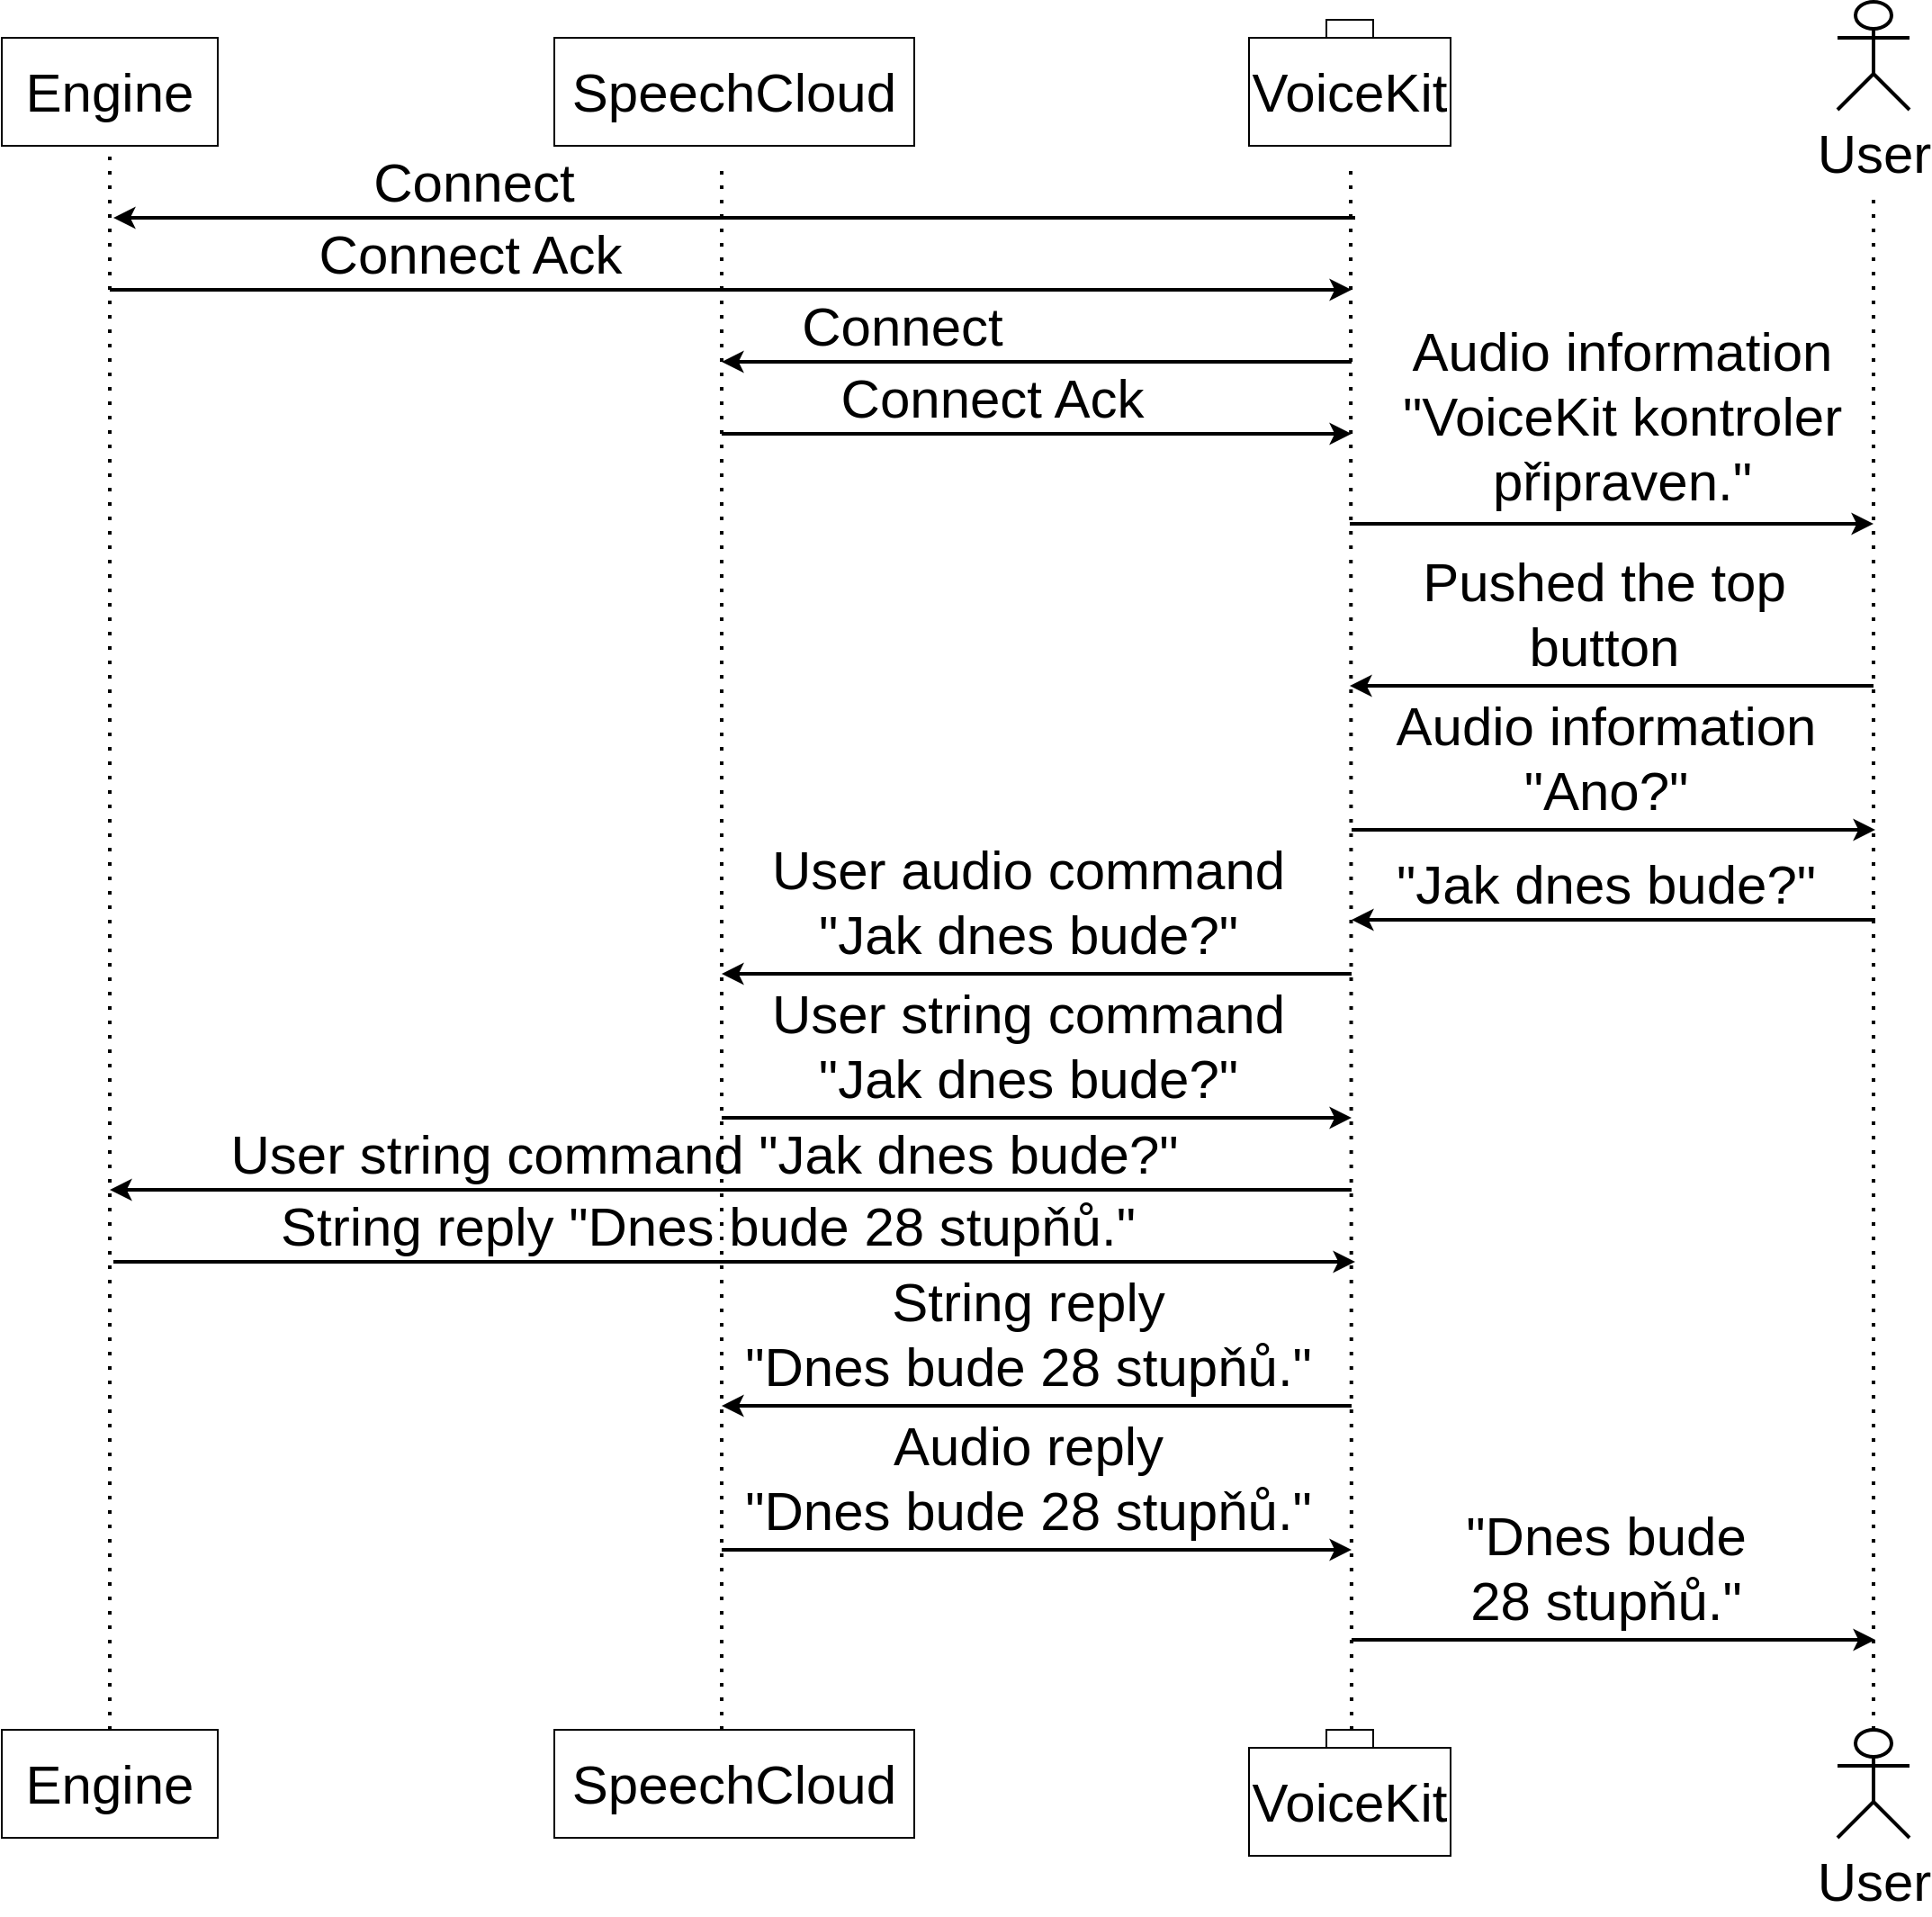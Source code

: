 <mxfile version="14.6.13" type="device"><diagram id="GT_LVVSptmHnBdQF84hl" name="Page-1"><mxGraphModel dx="2052" dy="1090" grid="1" gridSize="10" guides="1" tooltips="1" connect="1" arrows="1" fold="1" page="1" pageScale="1" pageWidth="827" pageHeight="1169" math="0" shadow="0"><root><mxCell id="0"/><mxCell id="1" parent="0"/><mxCell id="eeBskgDRkcm9ArDJ-uYI-1" value="Engine" style="rounded=0;whiteSpace=wrap;html=1;fontSize=30;" vertex="1" parent="1"><mxGeometry x="320" y="260" width="120" height="60" as="geometry"/></mxCell><mxCell id="eeBskgDRkcm9ArDJ-uYI-2" value="SpeechCloud" style="rounded=0;whiteSpace=wrap;html=1;fontSize=30;" vertex="1" parent="1"><mxGeometry x="627" y="260" width="200" height="60" as="geometry"/></mxCell><mxCell id="eeBskgDRkcm9ArDJ-uYI-3" value="VoiceKit" style="rounded=0;whiteSpace=wrap;html=1;fontSize=30;" vertex="1" parent="1"><mxGeometry x="1013" y="260" width="112" height="60" as="geometry"/></mxCell><mxCell id="eeBskgDRkcm9ArDJ-uYI-4" value="User" style="shape=umlActor;verticalLabelPosition=bottom;verticalAlign=top;html=1;outlineConnect=0;fontSize=30;strokeWidth=2;" vertex="1" parent="1"><mxGeometry x="1340" y="240" width="40" height="60" as="geometry"/></mxCell><mxCell id="eeBskgDRkcm9ArDJ-uYI-5" value="" style="endArrow=none;dashed=1;html=1;dashPattern=1 3;strokeWidth=2;entryX=0.5;entryY=1;entryDx=0;entryDy=0;fontSize=30;" edge="1" parent="1" target="eeBskgDRkcm9ArDJ-uYI-1"><mxGeometry width="50" height="50" relative="1" as="geometry"><mxPoint x="380" y="1200" as="sourcePoint"/><mxPoint x="360" y="420" as="targetPoint"/></mxGeometry></mxCell><mxCell id="eeBskgDRkcm9ArDJ-uYI-6" value="" style="endArrow=none;dashed=1;html=1;dashPattern=1 3;strokeWidth=2;fontSize=30;" edge="1" parent="1"><mxGeometry width="50" height="50" relative="1" as="geometry"><mxPoint x="720" y="1200" as="sourcePoint"/><mxPoint x="720" y="330" as="targetPoint"/></mxGeometry></mxCell><mxCell id="eeBskgDRkcm9ArDJ-uYI-7" value="" style="endArrow=none;dashed=1;html=1;dashPattern=1 3;strokeWidth=2;entryX=0.5;entryY=1;entryDx=0;entryDy=0;fontSize=30;" edge="1" parent="1"><mxGeometry width="50" height="50" relative="1" as="geometry"><mxPoint x="1070" y="1200" as="sourcePoint"/><mxPoint x="1069.5" y="330" as="targetPoint"/></mxGeometry></mxCell><mxCell id="eeBskgDRkcm9ArDJ-uYI-8" value="" style="endArrow=none;dashed=1;html=1;dashPattern=1 3;strokeWidth=2;entryX=0.5;entryY=1;entryDx=0;entryDy=0;fontSize=30;" edge="1" parent="1"><mxGeometry width="50" height="50" relative="1" as="geometry"><mxPoint x="1360" y="1200" as="sourcePoint"/><mxPoint x="1360" y="350" as="targetPoint"/></mxGeometry></mxCell><mxCell id="eeBskgDRkcm9ArDJ-uYI-9" value="" style="rounded=0;whiteSpace=wrap;html=1;fontSize=30;" vertex="1" parent="1"><mxGeometry x="1056" y="250" width="26" height="10" as="geometry"/></mxCell><mxCell id="eeBskgDRkcm9ArDJ-uYI-10" value="" style="endArrow=classic;html=1;fontSize=30;strokeWidth=2;labelBackgroundColor=none;" edge="1" parent="1"><mxGeometry width="50" height="50" relative="1" as="geometry"><mxPoint x="1072" y="360" as="sourcePoint"/><mxPoint x="382" y="360" as="targetPoint"/></mxGeometry></mxCell><mxCell id="eeBskgDRkcm9ArDJ-uYI-11" value="Connect" style="edgeLabel;html=1;align=center;verticalAlign=middle;resizable=0;points=[];fontSize=30;labelBackgroundColor=none;" vertex="1" connectable="0" parent="eeBskgDRkcm9ArDJ-uYI-10"><mxGeometry x="0.429" relative="1" as="geometry"><mxPoint x="3" y="-20" as="offset"/></mxGeometry></mxCell><mxCell id="eeBskgDRkcm9ArDJ-uYI-12" value="" style="endArrow=classic;html=1;fontSize=30;strokeWidth=2;labelBackgroundColor=none;" edge="1" parent="1"><mxGeometry width="50" height="50" relative="1" as="geometry"><mxPoint x="380" y="400" as="sourcePoint"/><mxPoint x="1070" y="400" as="targetPoint"/></mxGeometry></mxCell><mxCell id="eeBskgDRkcm9ArDJ-uYI-13" value="Connect Ack" style="edgeLabel;html=1;align=center;verticalAlign=middle;resizable=0;points=[];fontSize=30;labelBackgroundColor=none;" vertex="1" connectable="0" parent="eeBskgDRkcm9ArDJ-uYI-12"><mxGeometry x="0.429" relative="1" as="geometry"><mxPoint x="-293" y="-20" as="offset"/></mxGeometry></mxCell><mxCell id="eeBskgDRkcm9ArDJ-uYI-14" value="" style="endArrow=classic;html=1;fontSize=30;strokeWidth=2;labelBackgroundColor=none;" edge="1" parent="1"><mxGeometry width="50" height="50" relative="1" as="geometry"><mxPoint x="1070" y="440" as="sourcePoint"/><mxPoint x="720" y="440" as="targetPoint"/></mxGeometry></mxCell><mxCell id="eeBskgDRkcm9ArDJ-uYI-15" value="Connect" style="edgeLabel;html=1;align=center;verticalAlign=middle;resizable=0;points=[];fontSize=30;labelBackgroundColor=none;" vertex="1" connectable="0" parent="eeBskgDRkcm9ArDJ-uYI-14"><mxGeometry x="0.429" relative="1" as="geometry"><mxPoint y="-20" as="offset"/></mxGeometry></mxCell><mxCell id="eeBskgDRkcm9ArDJ-uYI-16" value="" style="endArrow=classic;html=1;fontSize=30;strokeWidth=2;labelBackgroundColor=none;" edge="1" parent="1"><mxGeometry width="50" height="50" relative="1" as="geometry"><mxPoint x="720" y="480" as="sourcePoint"/><mxPoint x="1070" y="480" as="targetPoint"/></mxGeometry></mxCell><mxCell id="eeBskgDRkcm9ArDJ-uYI-17" value="Connect Ack" style="edgeLabel;html=1;align=center;verticalAlign=middle;resizable=0;points=[];fontSize=30;labelBackgroundColor=none;" vertex="1" connectable="0" parent="eeBskgDRkcm9ArDJ-uYI-16"><mxGeometry x="0.429" relative="1" as="geometry"><mxPoint x="-100" y="-20" as="offset"/></mxGeometry></mxCell><mxCell id="eeBskgDRkcm9ArDJ-uYI-18" value="" style="endArrow=classic;html=1;fontSize=30;strokeWidth=2;labelBackgroundColor=none;" edge="1" parent="1"><mxGeometry width="50" height="50" relative="1" as="geometry"><mxPoint x="1069" y="530" as="sourcePoint"/><mxPoint x="1360" y="530" as="targetPoint"/></mxGeometry></mxCell><mxCell id="eeBskgDRkcm9ArDJ-uYI-19" value="Audio information&lt;br style=&quot;font-size: 30px&quot;&gt;&quot;VoiceKit kontroler &lt;br&gt;připraven.&quot;" style="edgeLabel;html=1;align=center;verticalAlign=middle;resizable=0;points=[];fontSize=30;labelBackgroundColor=none;" vertex="1" connectable="0" parent="eeBskgDRkcm9ArDJ-uYI-18"><mxGeometry x="0.429" relative="1" as="geometry"><mxPoint x="-57" y="-60" as="offset"/></mxGeometry></mxCell><mxCell id="eeBskgDRkcm9ArDJ-uYI-20" value="" style="endArrow=classic;html=1;fontSize=30;strokeWidth=2;labelBackgroundColor=none;" edge="1" parent="1"><mxGeometry width="50" height="50" relative="1" as="geometry"><mxPoint x="1360" y="620" as="sourcePoint"/><mxPoint x="1069" y="620" as="targetPoint"/></mxGeometry></mxCell><mxCell id="eeBskgDRkcm9ArDJ-uYI-21" value="Pushed the top&lt;br&gt;button" style="edgeLabel;html=1;align=center;verticalAlign=middle;resizable=0;points=[];fontSize=30;labelBackgroundColor=none;" vertex="1" connectable="0" parent="eeBskgDRkcm9ArDJ-uYI-20"><mxGeometry x="0.429" relative="1" as="geometry"><mxPoint x="58" y="-40" as="offset"/></mxGeometry></mxCell><mxCell id="eeBskgDRkcm9ArDJ-uYI-22" value="" style="endArrow=classic;html=1;fontSize=30;strokeWidth=2;labelBackgroundColor=none;" edge="1" parent="1"><mxGeometry width="50" height="50" relative="1" as="geometry"><mxPoint x="1070" y="700" as="sourcePoint"/><mxPoint x="1361" y="700" as="targetPoint"/></mxGeometry></mxCell><mxCell id="eeBskgDRkcm9ArDJ-uYI-23" value="Audio information&lt;br style=&quot;font-size: 30px;&quot;&gt;&quot;Ano?&quot;" style="edgeLabel;html=1;align=center;verticalAlign=middle;resizable=0;points=[];fontSize=30;labelBackgroundColor=none;" vertex="1" connectable="0" parent="eeBskgDRkcm9ArDJ-uYI-22"><mxGeometry x="0.429" relative="1" as="geometry"><mxPoint x="-67" y="-40" as="offset"/></mxGeometry></mxCell><mxCell id="eeBskgDRkcm9ArDJ-uYI-24" value="" style="endArrow=classic;html=1;fontSize=30;strokeWidth=2;labelBackgroundColor=none;" edge="1" parent="1"><mxGeometry width="50" height="50" relative="1" as="geometry"><mxPoint x="1361" y="750" as="sourcePoint"/><mxPoint x="1070" y="750" as="targetPoint"/></mxGeometry></mxCell><mxCell id="eeBskgDRkcm9ArDJ-uYI-25" value="&quot;Jak dnes bude?&quot;" style="edgeLabel;html=1;align=center;verticalAlign=middle;resizable=0;points=[];fontSize=30;labelBackgroundColor=none;" vertex="1" connectable="0" parent="eeBskgDRkcm9ArDJ-uYI-24"><mxGeometry x="0.429" relative="1" as="geometry"><mxPoint x="58" y="-20" as="offset"/></mxGeometry></mxCell><mxCell id="eeBskgDRkcm9ArDJ-uYI-26" value="" style="endArrow=classic;html=1;fontSize=30;strokeWidth=2;labelBackgroundColor=none;" edge="1" parent="1"><mxGeometry width="50" height="50" relative="1" as="geometry"><mxPoint x="1070" y="780" as="sourcePoint"/><mxPoint x="720" y="780" as="targetPoint"/></mxGeometry></mxCell><mxCell id="eeBskgDRkcm9ArDJ-uYI-27" value="User audio command &lt;br style=&quot;font-size: 30px;&quot;&gt;&quot;Jak dnes bude?&quot;" style="edgeLabel;html=1;align=center;verticalAlign=middle;resizable=0;points=[];fontSize=30;labelBackgroundColor=none;" vertex="1" connectable="0" parent="eeBskgDRkcm9ArDJ-uYI-26"><mxGeometry x="0.429" relative="1" as="geometry"><mxPoint x="70" y="-40" as="offset"/></mxGeometry></mxCell><mxCell id="eeBskgDRkcm9ArDJ-uYI-28" value="" style="endArrow=classic;html=1;fontSize=30;strokeWidth=2;labelBackgroundColor=none;" edge="1" parent="1"><mxGeometry width="50" height="50" relative="1" as="geometry"><mxPoint x="720" y="860" as="sourcePoint"/><mxPoint x="1070" y="860" as="targetPoint"/></mxGeometry></mxCell><mxCell id="eeBskgDRkcm9ArDJ-uYI-29" value="User string command &lt;br style=&quot;font-size: 30px;&quot;&gt;&quot;Jak dnes bude?&quot;" style="edgeLabel;html=1;align=center;verticalAlign=middle;resizable=0;points=[];fontSize=30;labelBackgroundColor=none;" vertex="1" connectable="0" parent="eeBskgDRkcm9ArDJ-uYI-28"><mxGeometry x="0.429" relative="1" as="geometry"><mxPoint x="-80" y="-40" as="offset"/></mxGeometry></mxCell><mxCell id="eeBskgDRkcm9ArDJ-uYI-30" value="" style="endArrow=classic;html=1;fontSize=30;strokeWidth=2;labelBackgroundColor=none;" edge="1" parent="1"><mxGeometry width="50" height="50" relative="1" as="geometry"><mxPoint x="1070" y="900" as="sourcePoint"/><mxPoint x="380" y="900" as="targetPoint"/></mxGeometry></mxCell><mxCell id="eeBskgDRkcm9ArDJ-uYI-31" value="User string command &quot;Jak dnes bude?&quot;" style="edgeLabel;html=1;align=center;verticalAlign=middle;resizable=0;points=[];fontSize=30;labelBackgroundColor=none;" vertex="1" connectable="0" parent="eeBskgDRkcm9ArDJ-uYI-30"><mxGeometry x="0.429" relative="1" as="geometry"><mxPoint x="133" y="-20" as="offset"/></mxGeometry></mxCell><mxCell id="eeBskgDRkcm9ArDJ-uYI-32" value="" style="endArrow=classic;html=1;fontSize=30;strokeWidth=2;labelBackgroundColor=none;" edge="1" parent="1"><mxGeometry width="50" height="50" relative="1" as="geometry"><mxPoint x="382" y="940" as="sourcePoint"/><mxPoint x="1072" y="940" as="targetPoint"/></mxGeometry></mxCell><mxCell id="eeBskgDRkcm9ArDJ-uYI-33" value="String reply &quot;Dnes bude 28 stupňů.&quot;" style="edgeLabel;html=1;align=center;verticalAlign=middle;resizable=0;points=[];fontSize=30;labelBackgroundColor=none;" vertex="1" connectable="0" parent="eeBskgDRkcm9ArDJ-uYI-32"><mxGeometry x="0.429" relative="1" as="geometry"><mxPoint x="-163" y="-20" as="offset"/></mxGeometry></mxCell><mxCell id="eeBskgDRkcm9ArDJ-uYI-34" value="" style="endArrow=classic;html=1;fontSize=30;strokeWidth=2;labelBackgroundColor=none;" edge="1" parent="1"><mxGeometry width="50" height="50" relative="1" as="geometry"><mxPoint x="1070" y="1020" as="sourcePoint"/><mxPoint x="720" y="1020" as="targetPoint"/></mxGeometry></mxCell><mxCell id="eeBskgDRkcm9ArDJ-uYI-35" value="String reply &lt;br&gt;&quot;Dnes bude 28 stupňů.&quot;" style="edgeLabel;html=1;align=center;verticalAlign=middle;resizable=0;points=[];fontSize=30;labelBackgroundColor=none;" vertex="1" connectable="0" parent="eeBskgDRkcm9ArDJ-uYI-34"><mxGeometry x="0.429" relative="1" as="geometry"><mxPoint x="70" y="-40" as="offset"/></mxGeometry></mxCell><mxCell id="eeBskgDRkcm9ArDJ-uYI-36" value="" style="endArrow=classic;html=1;fontSize=30;strokeWidth=2;labelBackgroundColor=none;" edge="1" parent="1"><mxGeometry width="50" height="50" relative="1" as="geometry"><mxPoint x="720" y="1100" as="sourcePoint"/><mxPoint x="1070" y="1100" as="targetPoint"/></mxGeometry></mxCell><mxCell id="eeBskgDRkcm9ArDJ-uYI-37" value="Audio reply&lt;br&gt;&quot;Dnes bude 28 stupňů.&quot;" style="edgeLabel;html=1;align=center;verticalAlign=middle;resizable=0;points=[];fontSize=30;labelBackgroundColor=none;" vertex="1" connectable="0" parent="eeBskgDRkcm9ArDJ-uYI-36"><mxGeometry x="0.429" relative="1" as="geometry"><mxPoint x="-80" y="-40" as="offset"/></mxGeometry></mxCell><mxCell id="eeBskgDRkcm9ArDJ-uYI-38" value="" style="endArrow=classic;html=1;fontSize=30;strokeWidth=2;labelBackgroundColor=none;" edge="1" parent="1"><mxGeometry width="50" height="50" relative="1" as="geometry"><mxPoint x="1070" y="1150" as="sourcePoint"/><mxPoint x="1361" y="1150" as="targetPoint"/></mxGeometry></mxCell><mxCell id="eeBskgDRkcm9ArDJ-uYI-39" value="&quot;Dnes bude &lt;br&gt;28 stupňů.&quot;" style="edgeLabel;html=1;align=center;verticalAlign=middle;resizable=0;points=[];fontSize=30;labelBackgroundColor=none;" vertex="1" connectable="0" parent="eeBskgDRkcm9ArDJ-uYI-38"><mxGeometry x="0.429" relative="1" as="geometry"><mxPoint x="-67" y="-40" as="offset"/></mxGeometry></mxCell><mxCell id="eeBskgDRkcm9ArDJ-uYI-40" value="Engine" style="rounded=0;whiteSpace=wrap;html=1;fontSize=30;" vertex="1" parent="1"><mxGeometry x="320" y="1200" width="120" height="60" as="geometry"/></mxCell><mxCell id="eeBskgDRkcm9ArDJ-uYI-41" value="SpeechCloud" style="rounded=0;whiteSpace=wrap;html=1;fontSize=30;" vertex="1" parent="1"><mxGeometry x="627" y="1200" width="200" height="60" as="geometry"/></mxCell><mxCell id="eeBskgDRkcm9ArDJ-uYI-42" value="VoiceKit" style="rounded=0;whiteSpace=wrap;html=1;fontSize=30;" vertex="1" parent="1"><mxGeometry x="1013" y="1210" width="112" height="60" as="geometry"/></mxCell><mxCell id="eeBskgDRkcm9ArDJ-uYI-43" value="User" style="shape=umlActor;verticalLabelPosition=bottom;verticalAlign=top;html=1;outlineConnect=0;fontSize=30;strokeWidth=2;" vertex="1" parent="1"><mxGeometry x="1340" y="1200" width="40" height="60" as="geometry"/></mxCell><mxCell id="eeBskgDRkcm9ArDJ-uYI-44" value="" style="rounded=0;whiteSpace=wrap;html=1;fontSize=30;" vertex="1" parent="1"><mxGeometry x="1056" y="1200" width="26" height="10" as="geometry"/></mxCell></root></mxGraphModel></diagram></mxfile>